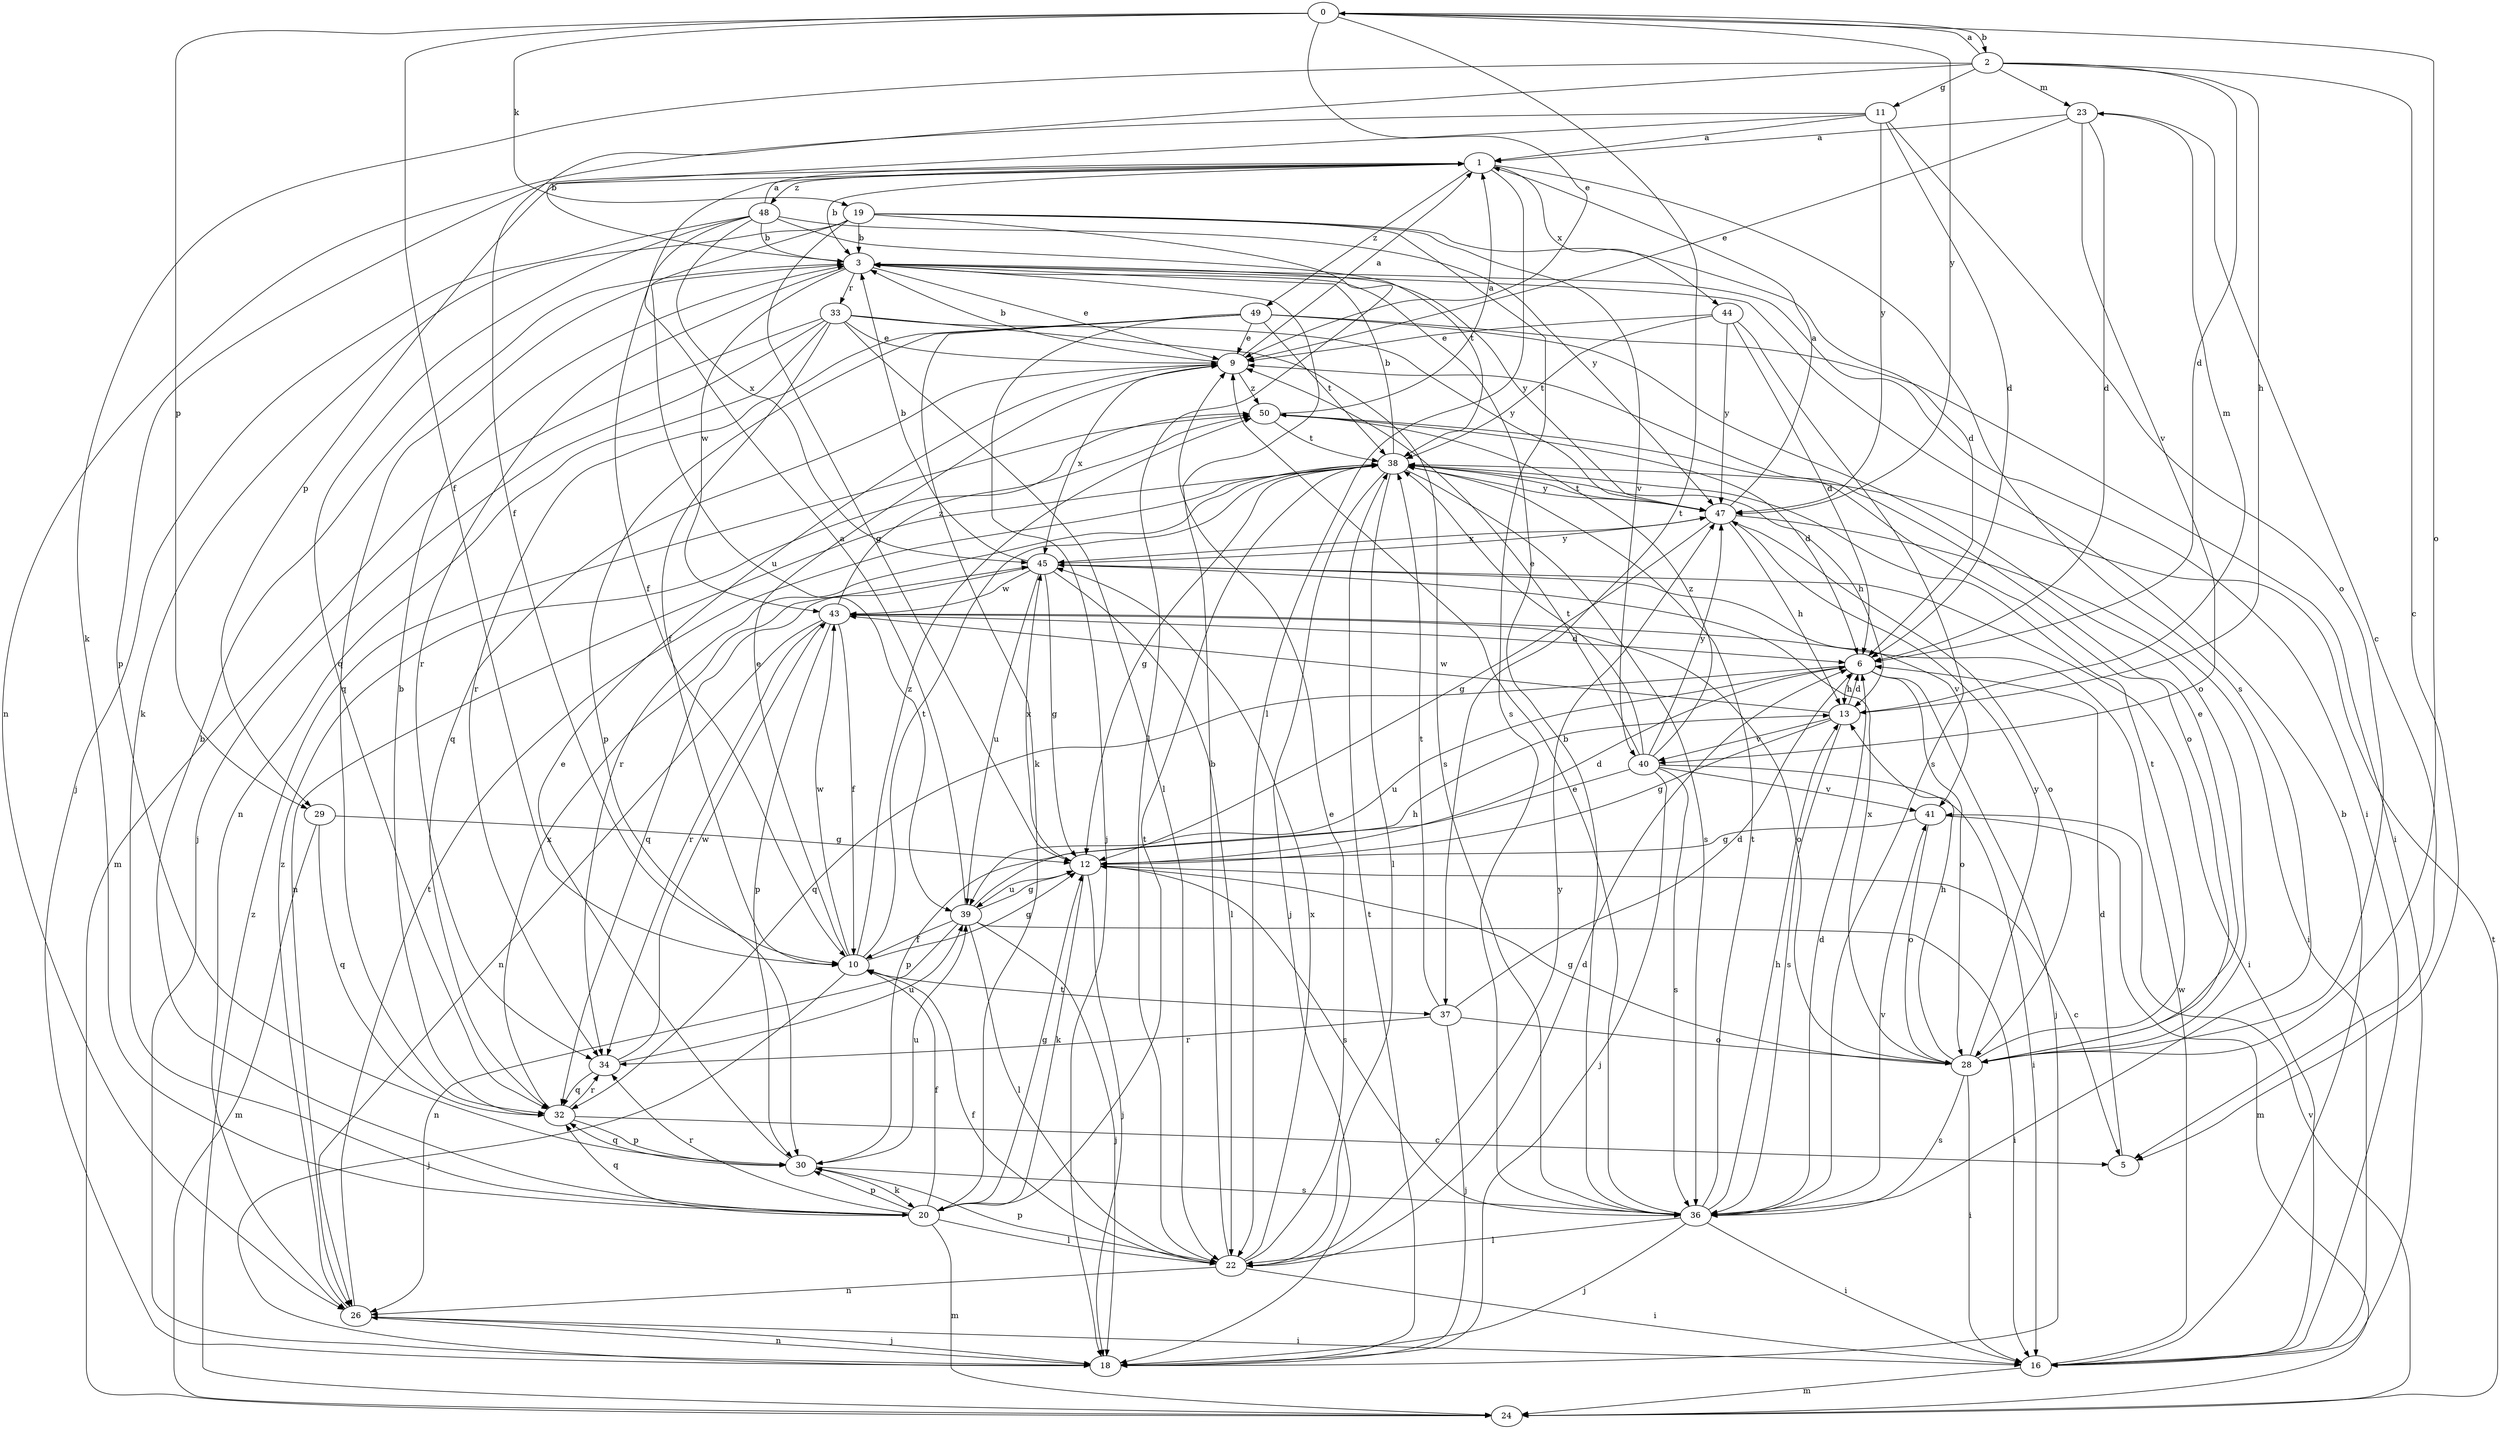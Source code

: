 strict digraph  {
0;
1;
2;
3;
5;
6;
9;
10;
11;
12;
13;
16;
18;
19;
20;
22;
23;
24;
26;
28;
29;
30;
32;
33;
34;
36;
37;
38;
39;
40;
41;
43;
44;
45;
47;
48;
49;
50;
0 -> 2  [label=b];
0 -> 9  [label=e];
0 -> 10  [label=f];
0 -> 19  [label=k];
0 -> 28  [label=o];
0 -> 29  [label=p];
0 -> 37  [label=t];
0 -> 47  [label=y];
1 -> 3  [label=b];
1 -> 22  [label=l];
1 -> 29  [label=p];
1 -> 30  [label=p];
1 -> 36  [label=s];
1 -> 44  [label=x];
1 -> 48  [label=z];
1 -> 49  [label=z];
2 -> 0  [label=a];
2 -> 5  [label=c];
2 -> 6  [label=d];
2 -> 10  [label=f];
2 -> 11  [label=g];
2 -> 13  [label=h];
2 -> 20  [label=k];
2 -> 23  [label=m];
3 -> 9  [label=e];
3 -> 16  [label=i];
3 -> 32  [label=q];
3 -> 33  [label=r];
3 -> 34  [label=r];
3 -> 43  [label=w];
3 -> 47  [label=y];
5 -> 6  [label=d];
6 -> 13  [label=h];
6 -> 18  [label=j];
6 -> 28  [label=o];
6 -> 32  [label=q];
6 -> 39  [label=u];
9 -> 1  [label=a];
9 -> 3  [label=b];
9 -> 32  [label=q];
9 -> 45  [label=x];
9 -> 50  [label=z];
10 -> 9  [label=e];
10 -> 12  [label=g];
10 -> 18  [label=j];
10 -> 37  [label=t];
10 -> 38  [label=t];
10 -> 43  [label=w];
10 -> 50  [label=z];
11 -> 1  [label=a];
11 -> 3  [label=b];
11 -> 6  [label=d];
11 -> 26  [label=n];
11 -> 28  [label=o];
11 -> 47  [label=y];
12 -> 5  [label=c];
12 -> 6  [label=d];
12 -> 18  [label=j];
12 -> 20  [label=k];
12 -> 36  [label=s];
12 -> 39  [label=u];
12 -> 45  [label=x];
13 -> 6  [label=d];
13 -> 12  [label=g];
13 -> 23  [label=m];
13 -> 36  [label=s];
13 -> 40  [label=v];
13 -> 43  [label=w];
16 -> 3  [label=b];
16 -> 24  [label=m];
16 -> 43  [label=w];
18 -> 26  [label=n];
18 -> 38  [label=t];
19 -> 3  [label=b];
19 -> 6  [label=d];
19 -> 12  [label=g];
19 -> 20  [label=k];
19 -> 22  [label=l];
19 -> 36  [label=s];
19 -> 39  [label=u];
19 -> 40  [label=v];
20 -> 3  [label=b];
20 -> 10  [label=f];
20 -> 12  [label=g];
20 -> 22  [label=l];
20 -> 24  [label=m];
20 -> 30  [label=p];
20 -> 32  [label=q];
20 -> 34  [label=r];
20 -> 38  [label=t];
22 -> 3  [label=b];
22 -> 6  [label=d];
22 -> 9  [label=e];
22 -> 10  [label=f];
22 -> 16  [label=i];
22 -> 26  [label=n];
22 -> 30  [label=p];
22 -> 45  [label=x];
22 -> 47  [label=y];
23 -> 1  [label=a];
23 -> 5  [label=c];
23 -> 6  [label=d];
23 -> 9  [label=e];
23 -> 40  [label=v];
24 -> 38  [label=t];
24 -> 41  [label=v];
24 -> 50  [label=z];
26 -> 16  [label=i];
26 -> 18  [label=j];
26 -> 38  [label=t];
26 -> 50  [label=z];
28 -> 9  [label=e];
28 -> 12  [label=g];
28 -> 13  [label=h];
28 -> 16  [label=i];
28 -> 36  [label=s];
28 -> 38  [label=t];
28 -> 45  [label=x];
28 -> 47  [label=y];
29 -> 12  [label=g];
29 -> 24  [label=m];
29 -> 32  [label=q];
30 -> 9  [label=e];
30 -> 20  [label=k];
30 -> 32  [label=q];
30 -> 36  [label=s];
30 -> 39  [label=u];
32 -> 3  [label=b];
32 -> 5  [label=c];
32 -> 30  [label=p];
32 -> 34  [label=r];
32 -> 45  [label=x];
33 -> 9  [label=e];
33 -> 10  [label=f];
33 -> 18  [label=j];
33 -> 22  [label=l];
33 -> 24  [label=m];
33 -> 26  [label=n];
33 -> 36  [label=s];
33 -> 47  [label=y];
34 -> 32  [label=q];
34 -> 39  [label=u];
34 -> 43  [label=w];
36 -> 3  [label=b];
36 -> 6  [label=d];
36 -> 9  [label=e];
36 -> 13  [label=h];
36 -> 16  [label=i];
36 -> 18  [label=j];
36 -> 22  [label=l];
36 -> 38  [label=t];
36 -> 41  [label=v];
37 -> 6  [label=d];
37 -> 18  [label=j];
37 -> 28  [label=o];
37 -> 34  [label=r];
37 -> 38  [label=t];
38 -> 3  [label=b];
38 -> 12  [label=g];
38 -> 13  [label=h];
38 -> 18  [label=j];
38 -> 22  [label=l];
38 -> 26  [label=n];
38 -> 34  [label=r];
38 -> 36  [label=s];
38 -> 47  [label=y];
39 -> 1  [label=a];
39 -> 10  [label=f];
39 -> 12  [label=g];
39 -> 13  [label=h];
39 -> 16  [label=i];
39 -> 18  [label=j];
39 -> 22  [label=l];
39 -> 26  [label=n];
40 -> 9  [label=e];
40 -> 16  [label=i];
40 -> 18  [label=j];
40 -> 30  [label=p];
40 -> 36  [label=s];
40 -> 38  [label=t];
40 -> 41  [label=v];
40 -> 47  [label=y];
40 -> 50  [label=z];
41 -> 12  [label=g];
41 -> 24  [label=m];
41 -> 28  [label=o];
43 -> 6  [label=d];
43 -> 10  [label=f];
43 -> 26  [label=n];
43 -> 28  [label=o];
43 -> 30  [label=p];
43 -> 34  [label=r];
43 -> 50  [label=z];
44 -> 6  [label=d];
44 -> 9  [label=e];
44 -> 36  [label=s];
44 -> 38  [label=t];
44 -> 47  [label=y];
45 -> 3  [label=b];
45 -> 12  [label=g];
45 -> 16  [label=i];
45 -> 22  [label=l];
45 -> 32  [label=q];
45 -> 39  [label=u];
45 -> 41  [label=v];
45 -> 43  [label=w];
45 -> 47  [label=y];
47 -> 1  [label=a];
47 -> 12  [label=g];
47 -> 13  [label=h];
47 -> 16  [label=i];
47 -> 28  [label=o];
47 -> 38  [label=t];
47 -> 45  [label=x];
48 -> 1  [label=a];
48 -> 3  [label=b];
48 -> 10  [label=f];
48 -> 18  [label=j];
48 -> 32  [label=q];
48 -> 38  [label=t];
48 -> 45  [label=x];
48 -> 47  [label=y];
49 -> 9  [label=e];
49 -> 16  [label=i];
49 -> 18  [label=j];
49 -> 20  [label=k];
49 -> 28  [label=o];
49 -> 30  [label=p];
49 -> 34  [label=r];
49 -> 38  [label=t];
50 -> 1  [label=a];
50 -> 6  [label=d];
50 -> 28  [label=o];
50 -> 38  [label=t];
}
